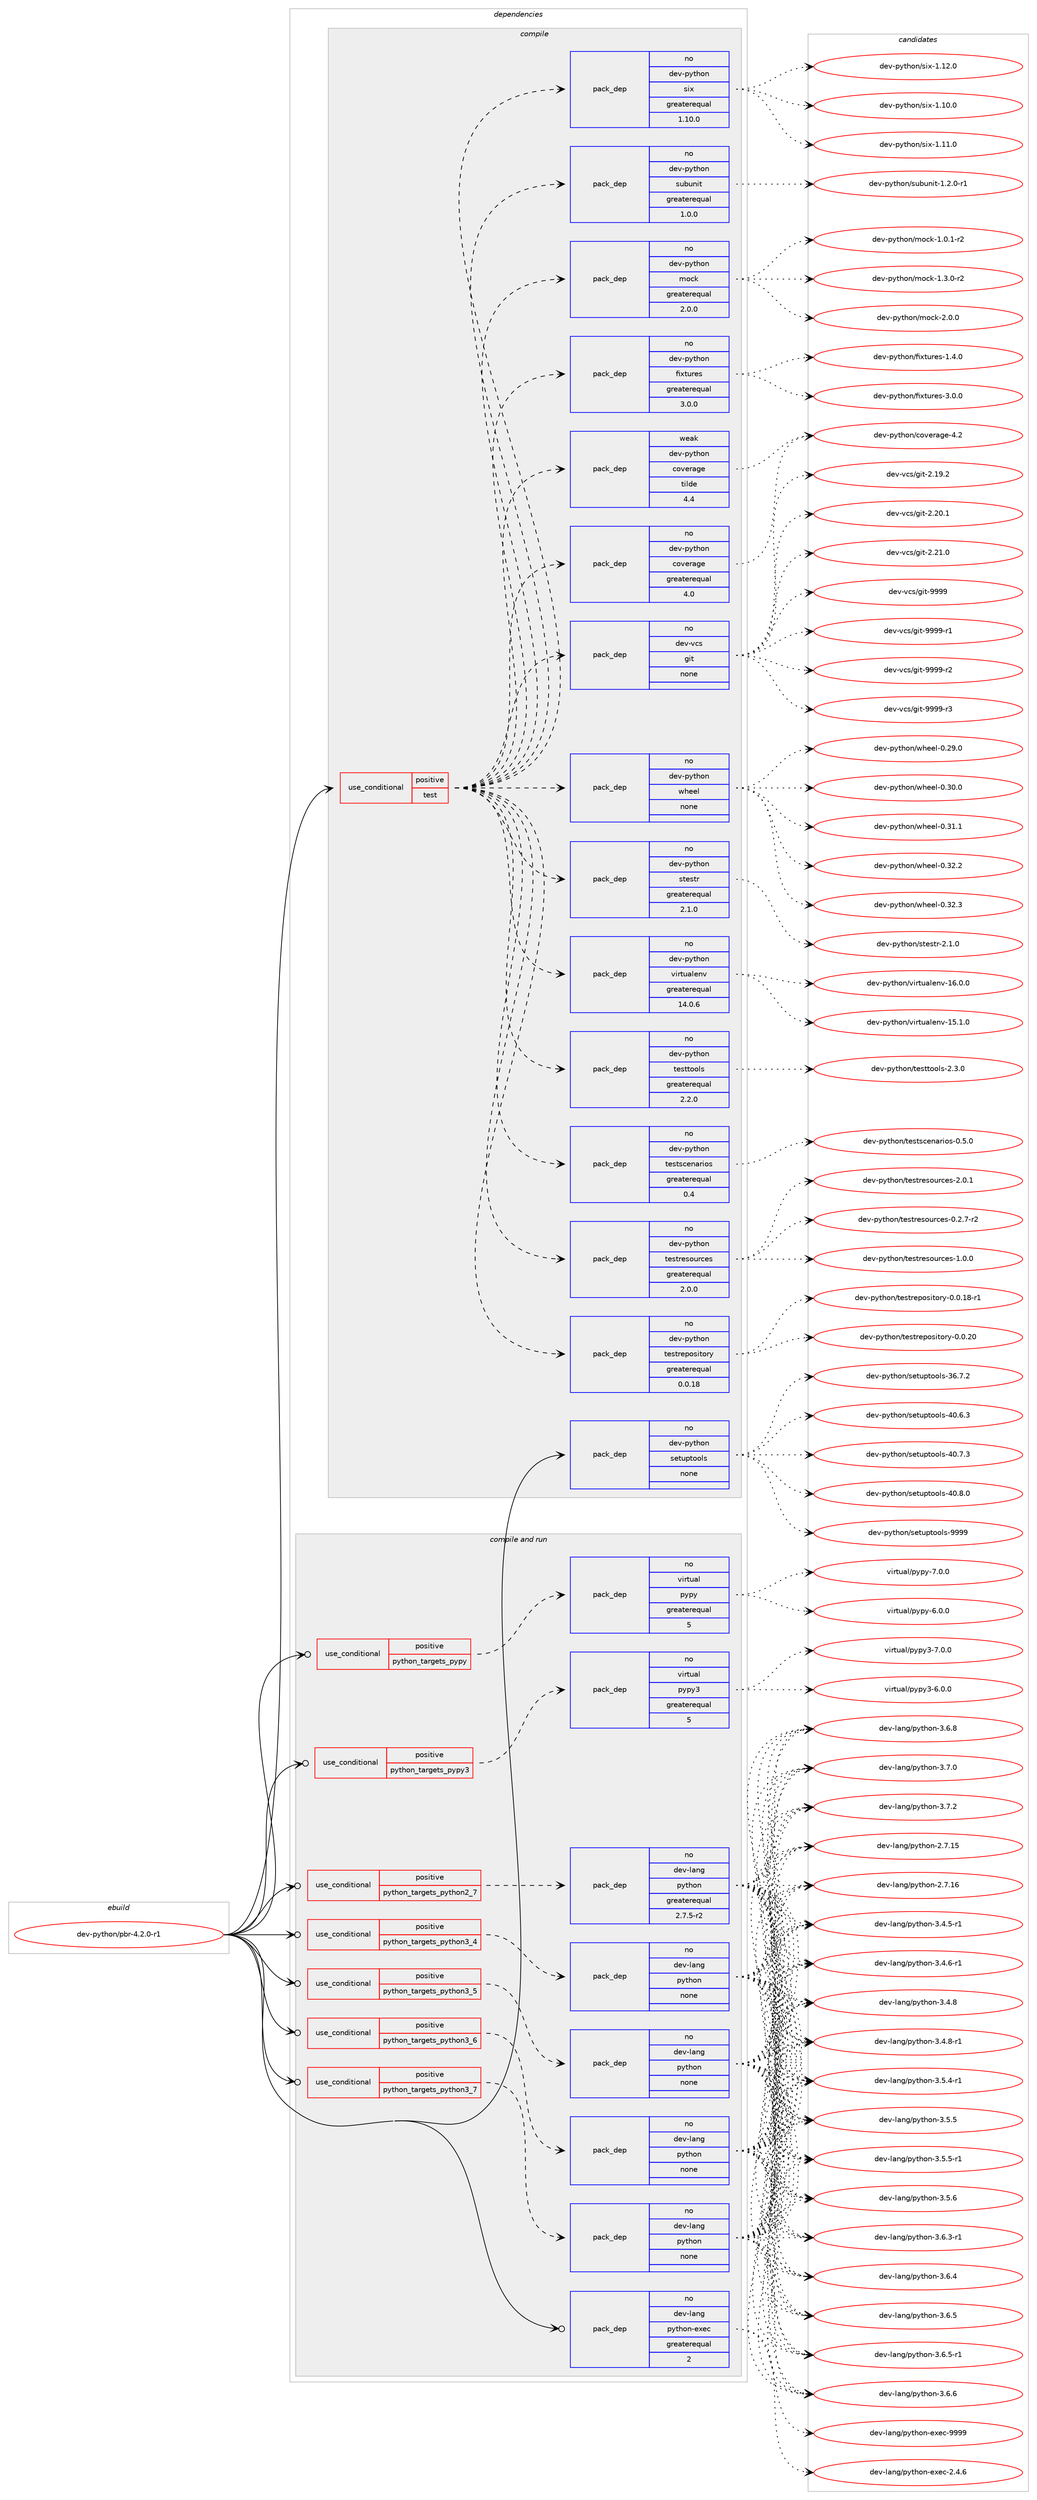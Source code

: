 digraph prolog {

# *************
# Graph options
# *************

newrank=true;
concentrate=true;
compound=true;
graph [rankdir=LR,fontname=Helvetica,fontsize=10,ranksep=1.5];#, ranksep=2.5, nodesep=0.2];
edge  [arrowhead=vee];
node  [fontname=Helvetica,fontsize=10];

# **********
# The ebuild
# **********

subgraph cluster_leftcol {
color=gray;
rank=same;
label=<<i>ebuild</i>>;
id [label="dev-python/pbr-4.2.0-r1", color=red, width=4, href="../dev-python/pbr-4.2.0-r1.svg"];
}

# ****************
# The dependencies
# ****************

subgraph cluster_midcol {
color=gray;
label=<<i>dependencies</i>>;
subgraph cluster_compile {
fillcolor="#eeeeee";
style=filled;
label=<<i>compile</i>>;
subgraph cond379191 {
dependency1424846 [label=<<TABLE BORDER="0" CELLBORDER="1" CELLSPACING="0" CELLPADDING="4"><TR><TD ROWSPAN="3" CELLPADDING="10">use_conditional</TD></TR><TR><TD>positive</TD></TR><TR><TD>test</TD></TR></TABLE>>, shape=none, color=red];
subgraph pack1022345 {
dependency1424847 [label=<<TABLE BORDER="0" CELLBORDER="1" CELLSPACING="0" CELLPADDING="4" WIDTH="220"><TR><TD ROWSPAN="6" CELLPADDING="30">pack_dep</TD></TR><TR><TD WIDTH="110">no</TD></TR><TR><TD>dev-python</TD></TR><TR><TD>coverage</TD></TR><TR><TD>greaterequal</TD></TR><TR><TD>4.0</TD></TR></TABLE>>, shape=none, color=blue];
}
dependency1424846:e -> dependency1424847:w [weight=20,style="dashed",arrowhead="vee"];
subgraph pack1022346 {
dependency1424848 [label=<<TABLE BORDER="0" CELLBORDER="1" CELLSPACING="0" CELLPADDING="4" WIDTH="220"><TR><TD ROWSPAN="6" CELLPADDING="30">pack_dep</TD></TR><TR><TD WIDTH="110">weak</TD></TR><TR><TD>dev-python</TD></TR><TR><TD>coverage</TD></TR><TR><TD>tilde</TD></TR><TR><TD>4.4</TD></TR></TABLE>>, shape=none, color=blue];
}
dependency1424846:e -> dependency1424848:w [weight=20,style="dashed",arrowhead="vee"];
subgraph pack1022347 {
dependency1424849 [label=<<TABLE BORDER="0" CELLBORDER="1" CELLSPACING="0" CELLPADDING="4" WIDTH="220"><TR><TD ROWSPAN="6" CELLPADDING="30">pack_dep</TD></TR><TR><TD WIDTH="110">no</TD></TR><TR><TD>dev-python</TD></TR><TR><TD>fixtures</TD></TR><TR><TD>greaterequal</TD></TR><TR><TD>3.0.0</TD></TR></TABLE>>, shape=none, color=blue];
}
dependency1424846:e -> dependency1424849:w [weight=20,style="dashed",arrowhead="vee"];
subgraph pack1022348 {
dependency1424850 [label=<<TABLE BORDER="0" CELLBORDER="1" CELLSPACING="0" CELLPADDING="4" WIDTH="220"><TR><TD ROWSPAN="6" CELLPADDING="30">pack_dep</TD></TR><TR><TD WIDTH="110">no</TD></TR><TR><TD>dev-python</TD></TR><TR><TD>mock</TD></TR><TR><TD>greaterequal</TD></TR><TR><TD>2.0.0</TD></TR></TABLE>>, shape=none, color=blue];
}
dependency1424846:e -> dependency1424850:w [weight=20,style="dashed",arrowhead="vee"];
subgraph pack1022349 {
dependency1424851 [label=<<TABLE BORDER="0" CELLBORDER="1" CELLSPACING="0" CELLPADDING="4" WIDTH="220"><TR><TD ROWSPAN="6" CELLPADDING="30">pack_dep</TD></TR><TR><TD WIDTH="110">no</TD></TR><TR><TD>dev-python</TD></TR><TR><TD>subunit</TD></TR><TR><TD>greaterequal</TD></TR><TR><TD>1.0.0</TD></TR></TABLE>>, shape=none, color=blue];
}
dependency1424846:e -> dependency1424851:w [weight=20,style="dashed",arrowhead="vee"];
subgraph pack1022350 {
dependency1424852 [label=<<TABLE BORDER="0" CELLBORDER="1" CELLSPACING="0" CELLPADDING="4" WIDTH="220"><TR><TD ROWSPAN="6" CELLPADDING="30">pack_dep</TD></TR><TR><TD WIDTH="110">no</TD></TR><TR><TD>dev-python</TD></TR><TR><TD>six</TD></TR><TR><TD>greaterequal</TD></TR><TR><TD>1.10.0</TD></TR></TABLE>>, shape=none, color=blue];
}
dependency1424846:e -> dependency1424852:w [weight=20,style="dashed",arrowhead="vee"];
subgraph pack1022351 {
dependency1424853 [label=<<TABLE BORDER="0" CELLBORDER="1" CELLSPACING="0" CELLPADDING="4" WIDTH="220"><TR><TD ROWSPAN="6" CELLPADDING="30">pack_dep</TD></TR><TR><TD WIDTH="110">no</TD></TR><TR><TD>dev-python</TD></TR><TR><TD>testrepository</TD></TR><TR><TD>greaterequal</TD></TR><TR><TD>0.0.18</TD></TR></TABLE>>, shape=none, color=blue];
}
dependency1424846:e -> dependency1424853:w [weight=20,style="dashed",arrowhead="vee"];
subgraph pack1022352 {
dependency1424854 [label=<<TABLE BORDER="0" CELLBORDER="1" CELLSPACING="0" CELLPADDING="4" WIDTH="220"><TR><TD ROWSPAN="6" CELLPADDING="30">pack_dep</TD></TR><TR><TD WIDTH="110">no</TD></TR><TR><TD>dev-python</TD></TR><TR><TD>testresources</TD></TR><TR><TD>greaterequal</TD></TR><TR><TD>2.0.0</TD></TR></TABLE>>, shape=none, color=blue];
}
dependency1424846:e -> dependency1424854:w [weight=20,style="dashed",arrowhead="vee"];
subgraph pack1022353 {
dependency1424855 [label=<<TABLE BORDER="0" CELLBORDER="1" CELLSPACING="0" CELLPADDING="4" WIDTH="220"><TR><TD ROWSPAN="6" CELLPADDING="30">pack_dep</TD></TR><TR><TD WIDTH="110">no</TD></TR><TR><TD>dev-python</TD></TR><TR><TD>testscenarios</TD></TR><TR><TD>greaterequal</TD></TR><TR><TD>0.4</TD></TR></TABLE>>, shape=none, color=blue];
}
dependency1424846:e -> dependency1424855:w [weight=20,style="dashed",arrowhead="vee"];
subgraph pack1022354 {
dependency1424856 [label=<<TABLE BORDER="0" CELLBORDER="1" CELLSPACING="0" CELLPADDING="4" WIDTH="220"><TR><TD ROWSPAN="6" CELLPADDING="30">pack_dep</TD></TR><TR><TD WIDTH="110">no</TD></TR><TR><TD>dev-python</TD></TR><TR><TD>testtools</TD></TR><TR><TD>greaterequal</TD></TR><TR><TD>2.2.0</TD></TR></TABLE>>, shape=none, color=blue];
}
dependency1424846:e -> dependency1424856:w [weight=20,style="dashed",arrowhead="vee"];
subgraph pack1022355 {
dependency1424857 [label=<<TABLE BORDER="0" CELLBORDER="1" CELLSPACING="0" CELLPADDING="4" WIDTH="220"><TR><TD ROWSPAN="6" CELLPADDING="30">pack_dep</TD></TR><TR><TD WIDTH="110">no</TD></TR><TR><TD>dev-python</TD></TR><TR><TD>virtualenv</TD></TR><TR><TD>greaterequal</TD></TR><TR><TD>14.0.6</TD></TR></TABLE>>, shape=none, color=blue];
}
dependency1424846:e -> dependency1424857:w [weight=20,style="dashed",arrowhead="vee"];
subgraph pack1022356 {
dependency1424858 [label=<<TABLE BORDER="0" CELLBORDER="1" CELLSPACING="0" CELLPADDING="4" WIDTH="220"><TR><TD ROWSPAN="6" CELLPADDING="30">pack_dep</TD></TR><TR><TD WIDTH="110">no</TD></TR><TR><TD>dev-python</TD></TR><TR><TD>stestr</TD></TR><TR><TD>greaterequal</TD></TR><TR><TD>2.1.0</TD></TR></TABLE>>, shape=none, color=blue];
}
dependency1424846:e -> dependency1424858:w [weight=20,style="dashed",arrowhead="vee"];
subgraph pack1022357 {
dependency1424859 [label=<<TABLE BORDER="0" CELLBORDER="1" CELLSPACING="0" CELLPADDING="4" WIDTH="220"><TR><TD ROWSPAN="6" CELLPADDING="30">pack_dep</TD></TR><TR><TD WIDTH="110">no</TD></TR><TR><TD>dev-python</TD></TR><TR><TD>wheel</TD></TR><TR><TD>none</TD></TR><TR><TD></TD></TR></TABLE>>, shape=none, color=blue];
}
dependency1424846:e -> dependency1424859:w [weight=20,style="dashed",arrowhead="vee"];
subgraph pack1022358 {
dependency1424860 [label=<<TABLE BORDER="0" CELLBORDER="1" CELLSPACING="0" CELLPADDING="4" WIDTH="220"><TR><TD ROWSPAN="6" CELLPADDING="30">pack_dep</TD></TR><TR><TD WIDTH="110">no</TD></TR><TR><TD>dev-vcs</TD></TR><TR><TD>git</TD></TR><TR><TD>none</TD></TR><TR><TD></TD></TR></TABLE>>, shape=none, color=blue];
}
dependency1424846:e -> dependency1424860:w [weight=20,style="dashed",arrowhead="vee"];
}
id:e -> dependency1424846:w [weight=20,style="solid",arrowhead="vee"];
subgraph pack1022359 {
dependency1424861 [label=<<TABLE BORDER="0" CELLBORDER="1" CELLSPACING="0" CELLPADDING="4" WIDTH="220"><TR><TD ROWSPAN="6" CELLPADDING="30">pack_dep</TD></TR><TR><TD WIDTH="110">no</TD></TR><TR><TD>dev-python</TD></TR><TR><TD>setuptools</TD></TR><TR><TD>none</TD></TR><TR><TD></TD></TR></TABLE>>, shape=none, color=blue];
}
id:e -> dependency1424861:w [weight=20,style="solid",arrowhead="vee"];
}
subgraph cluster_compileandrun {
fillcolor="#eeeeee";
style=filled;
label=<<i>compile and run</i>>;
subgraph cond379192 {
dependency1424862 [label=<<TABLE BORDER="0" CELLBORDER="1" CELLSPACING="0" CELLPADDING="4"><TR><TD ROWSPAN="3" CELLPADDING="10">use_conditional</TD></TR><TR><TD>positive</TD></TR><TR><TD>python_targets_pypy</TD></TR></TABLE>>, shape=none, color=red];
subgraph pack1022360 {
dependency1424863 [label=<<TABLE BORDER="0" CELLBORDER="1" CELLSPACING="0" CELLPADDING="4" WIDTH="220"><TR><TD ROWSPAN="6" CELLPADDING="30">pack_dep</TD></TR><TR><TD WIDTH="110">no</TD></TR><TR><TD>virtual</TD></TR><TR><TD>pypy</TD></TR><TR><TD>greaterequal</TD></TR><TR><TD>5</TD></TR></TABLE>>, shape=none, color=blue];
}
dependency1424862:e -> dependency1424863:w [weight=20,style="dashed",arrowhead="vee"];
}
id:e -> dependency1424862:w [weight=20,style="solid",arrowhead="odotvee"];
subgraph cond379193 {
dependency1424864 [label=<<TABLE BORDER="0" CELLBORDER="1" CELLSPACING="0" CELLPADDING="4"><TR><TD ROWSPAN="3" CELLPADDING="10">use_conditional</TD></TR><TR><TD>positive</TD></TR><TR><TD>python_targets_pypy3</TD></TR></TABLE>>, shape=none, color=red];
subgraph pack1022361 {
dependency1424865 [label=<<TABLE BORDER="0" CELLBORDER="1" CELLSPACING="0" CELLPADDING="4" WIDTH="220"><TR><TD ROWSPAN="6" CELLPADDING="30">pack_dep</TD></TR><TR><TD WIDTH="110">no</TD></TR><TR><TD>virtual</TD></TR><TR><TD>pypy3</TD></TR><TR><TD>greaterequal</TD></TR><TR><TD>5</TD></TR></TABLE>>, shape=none, color=blue];
}
dependency1424864:e -> dependency1424865:w [weight=20,style="dashed",arrowhead="vee"];
}
id:e -> dependency1424864:w [weight=20,style="solid",arrowhead="odotvee"];
subgraph cond379194 {
dependency1424866 [label=<<TABLE BORDER="0" CELLBORDER="1" CELLSPACING="0" CELLPADDING="4"><TR><TD ROWSPAN="3" CELLPADDING="10">use_conditional</TD></TR><TR><TD>positive</TD></TR><TR><TD>python_targets_python2_7</TD></TR></TABLE>>, shape=none, color=red];
subgraph pack1022362 {
dependency1424867 [label=<<TABLE BORDER="0" CELLBORDER="1" CELLSPACING="0" CELLPADDING="4" WIDTH="220"><TR><TD ROWSPAN="6" CELLPADDING="30">pack_dep</TD></TR><TR><TD WIDTH="110">no</TD></TR><TR><TD>dev-lang</TD></TR><TR><TD>python</TD></TR><TR><TD>greaterequal</TD></TR><TR><TD>2.7.5-r2</TD></TR></TABLE>>, shape=none, color=blue];
}
dependency1424866:e -> dependency1424867:w [weight=20,style="dashed",arrowhead="vee"];
}
id:e -> dependency1424866:w [weight=20,style="solid",arrowhead="odotvee"];
subgraph cond379195 {
dependency1424868 [label=<<TABLE BORDER="0" CELLBORDER="1" CELLSPACING="0" CELLPADDING="4"><TR><TD ROWSPAN="3" CELLPADDING="10">use_conditional</TD></TR><TR><TD>positive</TD></TR><TR><TD>python_targets_python3_4</TD></TR></TABLE>>, shape=none, color=red];
subgraph pack1022363 {
dependency1424869 [label=<<TABLE BORDER="0" CELLBORDER="1" CELLSPACING="0" CELLPADDING="4" WIDTH="220"><TR><TD ROWSPAN="6" CELLPADDING="30">pack_dep</TD></TR><TR><TD WIDTH="110">no</TD></TR><TR><TD>dev-lang</TD></TR><TR><TD>python</TD></TR><TR><TD>none</TD></TR><TR><TD></TD></TR></TABLE>>, shape=none, color=blue];
}
dependency1424868:e -> dependency1424869:w [weight=20,style="dashed",arrowhead="vee"];
}
id:e -> dependency1424868:w [weight=20,style="solid",arrowhead="odotvee"];
subgraph cond379196 {
dependency1424870 [label=<<TABLE BORDER="0" CELLBORDER="1" CELLSPACING="0" CELLPADDING="4"><TR><TD ROWSPAN="3" CELLPADDING="10">use_conditional</TD></TR><TR><TD>positive</TD></TR><TR><TD>python_targets_python3_5</TD></TR></TABLE>>, shape=none, color=red];
subgraph pack1022364 {
dependency1424871 [label=<<TABLE BORDER="0" CELLBORDER="1" CELLSPACING="0" CELLPADDING="4" WIDTH="220"><TR><TD ROWSPAN="6" CELLPADDING="30">pack_dep</TD></TR><TR><TD WIDTH="110">no</TD></TR><TR><TD>dev-lang</TD></TR><TR><TD>python</TD></TR><TR><TD>none</TD></TR><TR><TD></TD></TR></TABLE>>, shape=none, color=blue];
}
dependency1424870:e -> dependency1424871:w [weight=20,style="dashed",arrowhead="vee"];
}
id:e -> dependency1424870:w [weight=20,style="solid",arrowhead="odotvee"];
subgraph cond379197 {
dependency1424872 [label=<<TABLE BORDER="0" CELLBORDER="1" CELLSPACING="0" CELLPADDING="4"><TR><TD ROWSPAN="3" CELLPADDING="10">use_conditional</TD></TR><TR><TD>positive</TD></TR><TR><TD>python_targets_python3_6</TD></TR></TABLE>>, shape=none, color=red];
subgraph pack1022365 {
dependency1424873 [label=<<TABLE BORDER="0" CELLBORDER="1" CELLSPACING="0" CELLPADDING="4" WIDTH="220"><TR><TD ROWSPAN="6" CELLPADDING="30">pack_dep</TD></TR><TR><TD WIDTH="110">no</TD></TR><TR><TD>dev-lang</TD></TR><TR><TD>python</TD></TR><TR><TD>none</TD></TR><TR><TD></TD></TR></TABLE>>, shape=none, color=blue];
}
dependency1424872:e -> dependency1424873:w [weight=20,style="dashed",arrowhead="vee"];
}
id:e -> dependency1424872:w [weight=20,style="solid",arrowhead="odotvee"];
subgraph cond379198 {
dependency1424874 [label=<<TABLE BORDER="0" CELLBORDER="1" CELLSPACING="0" CELLPADDING="4"><TR><TD ROWSPAN="3" CELLPADDING="10">use_conditional</TD></TR><TR><TD>positive</TD></TR><TR><TD>python_targets_python3_7</TD></TR></TABLE>>, shape=none, color=red];
subgraph pack1022366 {
dependency1424875 [label=<<TABLE BORDER="0" CELLBORDER="1" CELLSPACING="0" CELLPADDING="4" WIDTH="220"><TR><TD ROWSPAN="6" CELLPADDING="30">pack_dep</TD></TR><TR><TD WIDTH="110">no</TD></TR><TR><TD>dev-lang</TD></TR><TR><TD>python</TD></TR><TR><TD>none</TD></TR><TR><TD></TD></TR></TABLE>>, shape=none, color=blue];
}
dependency1424874:e -> dependency1424875:w [weight=20,style="dashed",arrowhead="vee"];
}
id:e -> dependency1424874:w [weight=20,style="solid",arrowhead="odotvee"];
subgraph pack1022367 {
dependency1424876 [label=<<TABLE BORDER="0" CELLBORDER="1" CELLSPACING="0" CELLPADDING="4" WIDTH="220"><TR><TD ROWSPAN="6" CELLPADDING="30">pack_dep</TD></TR><TR><TD WIDTH="110">no</TD></TR><TR><TD>dev-lang</TD></TR><TR><TD>python-exec</TD></TR><TR><TD>greaterequal</TD></TR><TR><TD>2</TD></TR></TABLE>>, shape=none, color=blue];
}
id:e -> dependency1424876:w [weight=20,style="solid",arrowhead="odotvee"];
}
subgraph cluster_run {
fillcolor="#eeeeee";
style=filled;
label=<<i>run</i>>;
}
}

# **************
# The candidates
# **************

subgraph cluster_choices {
rank=same;
color=gray;
label=<<i>candidates</i>>;

subgraph choice1022345 {
color=black;
nodesep=1;
choice1001011184511212111610411111047991111181011149710310145524650 [label="dev-python/coverage-4.2", color=red, width=4,href="../dev-python/coverage-4.2.svg"];
dependency1424847:e -> choice1001011184511212111610411111047991111181011149710310145524650:w [style=dotted,weight="100"];
}
subgraph choice1022346 {
color=black;
nodesep=1;
choice1001011184511212111610411111047991111181011149710310145524650 [label="dev-python/coverage-4.2", color=red, width=4,href="../dev-python/coverage-4.2.svg"];
dependency1424848:e -> choice1001011184511212111610411111047991111181011149710310145524650:w [style=dotted,weight="100"];
}
subgraph choice1022347 {
color=black;
nodesep=1;
choice1001011184511212111610411111047102105120116117114101115454946524648 [label="dev-python/fixtures-1.4.0", color=red, width=4,href="../dev-python/fixtures-1.4.0.svg"];
choice1001011184511212111610411111047102105120116117114101115455146484648 [label="dev-python/fixtures-3.0.0", color=red, width=4,href="../dev-python/fixtures-3.0.0.svg"];
dependency1424849:e -> choice1001011184511212111610411111047102105120116117114101115454946524648:w [style=dotted,weight="100"];
dependency1424849:e -> choice1001011184511212111610411111047102105120116117114101115455146484648:w [style=dotted,weight="100"];
}
subgraph choice1022348 {
color=black;
nodesep=1;
choice1001011184511212111610411111047109111991074549464846494511450 [label="dev-python/mock-1.0.1-r2", color=red, width=4,href="../dev-python/mock-1.0.1-r2.svg"];
choice1001011184511212111610411111047109111991074549465146484511450 [label="dev-python/mock-1.3.0-r2", color=red, width=4,href="../dev-python/mock-1.3.0-r2.svg"];
choice100101118451121211161041111104710911199107455046484648 [label="dev-python/mock-2.0.0", color=red, width=4,href="../dev-python/mock-2.0.0.svg"];
dependency1424850:e -> choice1001011184511212111610411111047109111991074549464846494511450:w [style=dotted,weight="100"];
dependency1424850:e -> choice1001011184511212111610411111047109111991074549465146484511450:w [style=dotted,weight="100"];
dependency1424850:e -> choice100101118451121211161041111104710911199107455046484648:w [style=dotted,weight="100"];
}
subgraph choice1022349 {
color=black;
nodesep=1;
choice1001011184511212111610411111047115117981171101051164549465046484511449 [label="dev-python/subunit-1.2.0-r1", color=red, width=4,href="../dev-python/subunit-1.2.0-r1.svg"];
dependency1424851:e -> choice1001011184511212111610411111047115117981171101051164549465046484511449:w [style=dotted,weight="100"];
}
subgraph choice1022350 {
color=black;
nodesep=1;
choice100101118451121211161041111104711510512045494649484648 [label="dev-python/six-1.10.0", color=red, width=4,href="../dev-python/six-1.10.0.svg"];
choice100101118451121211161041111104711510512045494649494648 [label="dev-python/six-1.11.0", color=red, width=4,href="../dev-python/six-1.11.0.svg"];
choice100101118451121211161041111104711510512045494649504648 [label="dev-python/six-1.12.0", color=red, width=4,href="../dev-python/six-1.12.0.svg"];
dependency1424852:e -> choice100101118451121211161041111104711510512045494649484648:w [style=dotted,weight="100"];
dependency1424852:e -> choice100101118451121211161041111104711510512045494649494648:w [style=dotted,weight="100"];
dependency1424852:e -> choice100101118451121211161041111104711510512045494649504648:w [style=dotted,weight="100"];
}
subgraph choice1022351 {
color=black;
nodesep=1;
choice1001011184511212111610411111047116101115116114101112111115105116111114121454846484649564511449 [label="dev-python/testrepository-0.0.18-r1", color=red, width=4,href="../dev-python/testrepository-0.0.18-r1.svg"];
choice100101118451121211161041111104711610111511611410111211111510511611111412145484648465048 [label="dev-python/testrepository-0.0.20", color=red, width=4,href="../dev-python/testrepository-0.0.20.svg"];
dependency1424853:e -> choice1001011184511212111610411111047116101115116114101112111115105116111114121454846484649564511449:w [style=dotted,weight="100"];
dependency1424853:e -> choice100101118451121211161041111104711610111511611410111211111510511611111412145484648465048:w [style=dotted,weight="100"];
}
subgraph choice1022352 {
color=black;
nodesep=1;
choice1001011184511212111610411111047116101115116114101115111117114991011154548465046554511450 [label="dev-python/testresources-0.2.7-r2", color=red, width=4,href="../dev-python/testresources-0.2.7-r2.svg"];
choice100101118451121211161041111104711610111511611410111511111711499101115454946484648 [label="dev-python/testresources-1.0.0", color=red, width=4,href="../dev-python/testresources-1.0.0.svg"];
choice100101118451121211161041111104711610111511611410111511111711499101115455046484649 [label="dev-python/testresources-2.0.1", color=red, width=4,href="../dev-python/testresources-2.0.1.svg"];
dependency1424854:e -> choice1001011184511212111610411111047116101115116114101115111117114991011154548465046554511450:w [style=dotted,weight="100"];
dependency1424854:e -> choice100101118451121211161041111104711610111511611410111511111711499101115454946484648:w [style=dotted,weight="100"];
dependency1424854:e -> choice100101118451121211161041111104711610111511611410111511111711499101115455046484649:w [style=dotted,weight="100"];
}
subgraph choice1022353 {
color=black;
nodesep=1;
choice10010111845112121116104111110471161011151161159910111097114105111115454846534648 [label="dev-python/testscenarios-0.5.0", color=red, width=4,href="../dev-python/testscenarios-0.5.0.svg"];
dependency1424855:e -> choice10010111845112121116104111110471161011151161159910111097114105111115454846534648:w [style=dotted,weight="100"];
}
subgraph choice1022354 {
color=black;
nodesep=1;
choice1001011184511212111610411111047116101115116116111111108115455046514648 [label="dev-python/testtools-2.3.0", color=red, width=4,href="../dev-python/testtools-2.3.0.svg"];
dependency1424856:e -> choice1001011184511212111610411111047116101115116116111111108115455046514648:w [style=dotted,weight="100"];
}
subgraph choice1022355 {
color=black;
nodesep=1;
choice10010111845112121116104111110471181051141161179710810111011845495346494648 [label="dev-python/virtualenv-15.1.0", color=red, width=4,href="../dev-python/virtualenv-15.1.0.svg"];
choice10010111845112121116104111110471181051141161179710810111011845495446484648 [label="dev-python/virtualenv-16.0.0", color=red, width=4,href="../dev-python/virtualenv-16.0.0.svg"];
dependency1424857:e -> choice10010111845112121116104111110471181051141161179710810111011845495346494648:w [style=dotted,weight="100"];
dependency1424857:e -> choice10010111845112121116104111110471181051141161179710810111011845495446484648:w [style=dotted,weight="100"];
}
subgraph choice1022356 {
color=black;
nodesep=1;
choice1001011184511212111610411111047115116101115116114455046494648 [label="dev-python/stestr-2.1.0", color=red, width=4,href="../dev-python/stestr-2.1.0.svg"];
dependency1424858:e -> choice1001011184511212111610411111047115116101115116114455046494648:w [style=dotted,weight="100"];
}
subgraph choice1022357 {
color=black;
nodesep=1;
choice100101118451121211161041111104711910410110110845484650574648 [label="dev-python/wheel-0.29.0", color=red, width=4,href="../dev-python/wheel-0.29.0.svg"];
choice100101118451121211161041111104711910410110110845484651484648 [label="dev-python/wheel-0.30.0", color=red, width=4,href="../dev-python/wheel-0.30.0.svg"];
choice100101118451121211161041111104711910410110110845484651494649 [label="dev-python/wheel-0.31.1", color=red, width=4,href="../dev-python/wheel-0.31.1.svg"];
choice100101118451121211161041111104711910410110110845484651504650 [label="dev-python/wheel-0.32.2", color=red, width=4,href="../dev-python/wheel-0.32.2.svg"];
choice100101118451121211161041111104711910410110110845484651504651 [label="dev-python/wheel-0.32.3", color=red, width=4,href="../dev-python/wheel-0.32.3.svg"];
dependency1424859:e -> choice100101118451121211161041111104711910410110110845484650574648:w [style=dotted,weight="100"];
dependency1424859:e -> choice100101118451121211161041111104711910410110110845484651484648:w [style=dotted,weight="100"];
dependency1424859:e -> choice100101118451121211161041111104711910410110110845484651494649:w [style=dotted,weight="100"];
dependency1424859:e -> choice100101118451121211161041111104711910410110110845484651504650:w [style=dotted,weight="100"];
dependency1424859:e -> choice100101118451121211161041111104711910410110110845484651504651:w [style=dotted,weight="100"];
}
subgraph choice1022358 {
color=black;
nodesep=1;
choice10010111845118991154710310511645504649574650 [label="dev-vcs/git-2.19.2", color=red, width=4,href="../dev-vcs/git-2.19.2.svg"];
choice10010111845118991154710310511645504650484649 [label="dev-vcs/git-2.20.1", color=red, width=4,href="../dev-vcs/git-2.20.1.svg"];
choice10010111845118991154710310511645504650494648 [label="dev-vcs/git-2.21.0", color=red, width=4,href="../dev-vcs/git-2.21.0.svg"];
choice1001011184511899115471031051164557575757 [label="dev-vcs/git-9999", color=red, width=4,href="../dev-vcs/git-9999.svg"];
choice10010111845118991154710310511645575757574511449 [label="dev-vcs/git-9999-r1", color=red, width=4,href="../dev-vcs/git-9999-r1.svg"];
choice10010111845118991154710310511645575757574511450 [label="dev-vcs/git-9999-r2", color=red, width=4,href="../dev-vcs/git-9999-r2.svg"];
choice10010111845118991154710310511645575757574511451 [label="dev-vcs/git-9999-r3", color=red, width=4,href="../dev-vcs/git-9999-r3.svg"];
dependency1424860:e -> choice10010111845118991154710310511645504649574650:w [style=dotted,weight="100"];
dependency1424860:e -> choice10010111845118991154710310511645504650484649:w [style=dotted,weight="100"];
dependency1424860:e -> choice10010111845118991154710310511645504650494648:w [style=dotted,weight="100"];
dependency1424860:e -> choice1001011184511899115471031051164557575757:w [style=dotted,weight="100"];
dependency1424860:e -> choice10010111845118991154710310511645575757574511449:w [style=dotted,weight="100"];
dependency1424860:e -> choice10010111845118991154710310511645575757574511450:w [style=dotted,weight="100"];
dependency1424860:e -> choice10010111845118991154710310511645575757574511451:w [style=dotted,weight="100"];
}
subgraph choice1022359 {
color=black;
nodesep=1;
choice100101118451121211161041111104711510111611711211611111110811545515446554650 [label="dev-python/setuptools-36.7.2", color=red, width=4,href="../dev-python/setuptools-36.7.2.svg"];
choice100101118451121211161041111104711510111611711211611111110811545524846544651 [label="dev-python/setuptools-40.6.3", color=red, width=4,href="../dev-python/setuptools-40.6.3.svg"];
choice100101118451121211161041111104711510111611711211611111110811545524846554651 [label="dev-python/setuptools-40.7.3", color=red, width=4,href="../dev-python/setuptools-40.7.3.svg"];
choice100101118451121211161041111104711510111611711211611111110811545524846564648 [label="dev-python/setuptools-40.8.0", color=red, width=4,href="../dev-python/setuptools-40.8.0.svg"];
choice10010111845112121116104111110471151011161171121161111111081154557575757 [label="dev-python/setuptools-9999", color=red, width=4,href="../dev-python/setuptools-9999.svg"];
dependency1424861:e -> choice100101118451121211161041111104711510111611711211611111110811545515446554650:w [style=dotted,weight="100"];
dependency1424861:e -> choice100101118451121211161041111104711510111611711211611111110811545524846544651:w [style=dotted,weight="100"];
dependency1424861:e -> choice100101118451121211161041111104711510111611711211611111110811545524846554651:w [style=dotted,weight="100"];
dependency1424861:e -> choice100101118451121211161041111104711510111611711211611111110811545524846564648:w [style=dotted,weight="100"];
dependency1424861:e -> choice10010111845112121116104111110471151011161171121161111111081154557575757:w [style=dotted,weight="100"];
}
subgraph choice1022360 {
color=black;
nodesep=1;
choice1181051141161179710847112121112121455446484648 [label="virtual/pypy-6.0.0", color=red, width=4,href="../virtual/pypy-6.0.0.svg"];
choice1181051141161179710847112121112121455546484648 [label="virtual/pypy-7.0.0", color=red, width=4,href="../virtual/pypy-7.0.0.svg"];
dependency1424863:e -> choice1181051141161179710847112121112121455446484648:w [style=dotted,weight="100"];
dependency1424863:e -> choice1181051141161179710847112121112121455546484648:w [style=dotted,weight="100"];
}
subgraph choice1022361 {
color=black;
nodesep=1;
choice118105114116117971084711212111212151455446484648 [label="virtual/pypy3-6.0.0", color=red, width=4,href="../virtual/pypy3-6.0.0.svg"];
choice118105114116117971084711212111212151455546484648 [label="virtual/pypy3-7.0.0", color=red, width=4,href="../virtual/pypy3-7.0.0.svg"];
dependency1424865:e -> choice118105114116117971084711212111212151455446484648:w [style=dotted,weight="100"];
dependency1424865:e -> choice118105114116117971084711212111212151455546484648:w [style=dotted,weight="100"];
}
subgraph choice1022362 {
color=black;
nodesep=1;
choice10010111845108971101034711212111610411111045504655464953 [label="dev-lang/python-2.7.15", color=red, width=4,href="../dev-lang/python-2.7.15.svg"];
choice10010111845108971101034711212111610411111045504655464954 [label="dev-lang/python-2.7.16", color=red, width=4,href="../dev-lang/python-2.7.16.svg"];
choice1001011184510897110103471121211161041111104551465246534511449 [label="dev-lang/python-3.4.5-r1", color=red, width=4,href="../dev-lang/python-3.4.5-r1.svg"];
choice1001011184510897110103471121211161041111104551465246544511449 [label="dev-lang/python-3.4.6-r1", color=red, width=4,href="../dev-lang/python-3.4.6-r1.svg"];
choice100101118451089711010347112121116104111110455146524656 [label="dev-lang/python-3.4.8", color=red, width=4,href="../dev-lang/python-3.4.8.svg"];
choice1001011184510897110103471121211161041111104551465246564511449 [label="dev-lang/python-3.4.8-r1", color=red, width=4,href="../dev-lang/python-3.4.8-r1.svg"];
choice1001011184510897110103471121211161041111104551465346524511449 [label="dev-lang/python-3.5.4-r1", color=red, width=4,href="../dev-lang/python-3.5.4-r1.svg"];
choice100101118451089711010347112121116104111110455146534653 [label="dev-lang/python-3.5.5", color=red, width=4,href="../dev-lang/python-3.5.5.svg"];
choice1001011184510897110103471121211161041111104551465346534511449 [label="dev-lang/python-3.5.5-r1", color=red, width=4,href="../dev-lang/python-3.5.5-r1.svg"];
choice100101118451089711010347112121116104111110455146534654 [label="dev-lang/python-3.5.6", color=red, width=4,href="../dev-lang/python-3.5.6.svg"];
choice1001011184510897110103471121211161041111104551465446514511449 [label="dev-lang/python-3.6.3-r1", color=red, width=4,href="../dev-lang/python-3.6.3-r1.svg"];
choice100101118451089711010347112121116104111110455146544652 [label="dev-lang/python-3.6.4", color=red, width=4,href="../dev-lang/python-3.6.4.svg"];
choice100101118451089711010347112121116104111110455146544653 [label="dev-lang/python-3.6.5", color=red, width=4,href="../dev-lang/python-3.6.5.svg"];
choice1001011184510897110103471121211161041111104551465446534511449 [label="dev-lang/python-3.6.5-r1", color=red, width=4,href="../dev-lang/python-3.6.5-r1.svg"];
choice100101118451089711010347112121116104111110455146544654 [label="dev-lang/python-3.6.6", color=red, width=4,href="../dev-lang/python-3.6.6.svg"];
choice100101118451089711010347112121116104111110455146544656 [label="dev-lang/python-3.6.8", color=red, width=4,href="../dev-lang/python-3.6.8.svg"];
choice100101118451089711010347112121116104111110455146554648 [label="dev-lang/python-3.7.0", color=red, width=4,href="../dev-lang/python-3.7.0.svg"];
choice100101118451089711010347112121116104111110455146554650 [label="dev-lang/python-3.7.2", color=red, width=4,href="../dev-lang/python-3.7.2.svg"];
dependency1424867:e -> choice10010111845108971101034711212111610411111045504655464953:w [style=dotted,weight="100"];
dependency1424867:e -> choice10010111845108971101034711212111610411111045504655464954:w [style=dotted,weight="100"];
dependency1424867:e -> choice1001011184510897110103471121211161041111104551465246534511449:w [style=dotted,weight="100"];
dependency1424867:e -> choice1001011184510897110103471121211161041111104551465246544511449:w [style=dotted,weight="100"];
dependency1424867:e -> choice100101118451089711010347112121116104111110455146524656:w [style=dotted,weight="100"];
dependency1424867:e -> choice1001011184510897110103471121211161041111104551465246564511449:w [style=dotted,weight="100"];
dependency1424867:e -> choice1001011184510897110103471121211161041111104551465346524511449:w [style=dotted,weight="100"];
dependency1424867:e -> choice100101118451089711010347112121116104111110455146534653:w [style=dotted,weight="100"];
dependency1424867:e -> choice1001011184510897110103471121211161041111104551465346534511449:w [style=dotted,weight="100"];
dependency1424867:e -> choice100101118451089711010347112121116104111110455146534654:w [style=dotted,weight="100"];
dependency1424867:e -> choice1001011184510897110103471121211161041111104551465446514511449:w [style=dotted,weight="100"];
dependency1424867:e -> choice100101118451089711010347112121116104111110455146544652:w [style=dotted,weight="100"];
dependency1424867:e -> choice100101118451089711010347112121116104111110455146544653:w [style=dotted,weight="100"];
dependency1424867:e -> choice1001011184510897110103471121211161041111104551465446534511449:w [style=dotted,weight="100"];
dependency1424867:e -> choice100101118451089711010347112121116104111110455146544654:w [style=dotted,weight="100"];
dependency1424867:e -> choice100101118451089711010347112121116104111110455146544656:w [style=dotted,weight="100"];
dependency1424867:e -> choice100101118451089711010347112121116104111110455146554648:w [style=dotted,weight="100"];
dependency1424867:e -> choice100101118451089711010347112121116104111110455146554650:w [style=dotted,weight="100"];
}
subgraph choice1022363 {
color=black;
nodesep=1;
choice10010111845108971101034711212111610411111045504655464953 [label="dev-lang/python-2.7.15", color=red, width=4,href="../dev-lang/python-2.7.15.svg"];
choice10010111845108971101034711212111610411111045504655464954 [label="dev-lang/python-2.7.16", color=red, width=4,href="../dev-lang/python-2.7.16.svg"];
choice1001011184510897110103471121211161041111104551465246534511449 [label="dev-lang/python-3.4.5-r1", color=red, width=4,href="../dev-lang/python-3.4.5-r1.svg"];
choice1001011184510897110103471121211161041111104551465246544511449 [label="dev-lang/python-3.4.6-r1", color=red, width=4,href="../dev-lang/python-3.4.6-r1.svg"];
choice100101118451089711010347112121116104111110455146524656 [label="dev-lang/python-3.4.8", color=red, width=4,href="../dev-lang/python-3.4.8.svg"];
choice1001011184510897110103471121211161041111104551465246564511449 [label="dev-lang/python-3.4.8-r1", color=red, width=4,href="../dev-lang/python-3.4.8-r1.svg"];
choice1001011184510897110103471121211161041111104551465346524511449 [label="dev-lang/python-3.5.4-r1", color=red, width=4,href="../dev-lang/python-3.5.4-r1.svg"];
choice100101118451089711010347112121116104111110455146534653 [label="dev-lang/python-3.5.5", color=red, width=4,href="../dev-lang/python-3.5.5.svg"];
choice1001011184510897110103471121211161041111104551465346534511449 [label="dev-lang/python-3.5.5-r1", color=red, width=4,href="../dev-lang/python-3.5.5-r1.svg"];
choice100101118451089711010347112121116104111110455146534654 [label="dev-lang/python-3.5.6", color=red, width=4,href="../dev-lang/python-3.5.6.svg"];
choice1001011184510897110103471121211161041111104551465446514511449 [label="dev-lang/python-3.6.3-r1", color=red, width=4,href="../dev-lang/python-3.6.3-r1.svg"];
choice100101118451089711010347112121116104111110455146544652 [label="dev-lang/python-3.6.4", color=red, width=4,href="../dev-lang/python-3.6.4.svg"];
choice100101118451089711010347112121116104111110455146544653 [label="dev-lang/python-3.6.5", color=red, width=4,href="../dev-lang/python-3.6.5.svg"];
choice1001011184510897110103471121211161041111104551465446534511449 [label="dev-lang/python-3.6.5-r1", color=red, width=4,href="../dev-lang/python-3.6.5-r1.svg"];
choice100101118451089711010347112121116104111110455146544654 [label="dev-lang/python-3.6.6", color=red, width=4,href="../dev-lang/python-3.6.6.svg"];
choice100101118451089711010347112121116104111110455146544656 [label="dev-lang/python-3.6.8", color=red, width=4,href="../dev-lang/python-3.6.8.svg"];
choice100101118451089711010347112121116104111110455146554648 [label="dev-lang/python-3.7.0", color=red, width=4,href="../dev-lang/python-3.7.0.svg"];
choice100101118451089711010347112121116104111110455146554650 [label="dev-lang/python-3.7.2", color=red, width=4,href="../dev-lang/python-3.7.2.svg"];
dependency1424869:e -> choice10010111845108971101034711212111610411111045504655464953:w [style=dotted,weight="100"];
dependency1424869:e -> choice10010111845108971101034711212111610411111045504655464954:w [style=dotted,weight="100"];
dependency1424869:e -> choice1001011184510897110103471121211161041111104551465246534511449:w [style=dotted,weight="100"];
dependency1424869:e -> choice1001011184510897110103471121211161041111104551465246544511449:w [style=dotted,weight="100"];
dependency1424869:e -> choice100101118451089711010347112121116104111110455146524656:w [style=dotted,weight="100"];
dependency1424869:e -> choice1001011184510897110103471121211161041111104551465246564511449:w [style=dotted,weight="100"];
dependency1424869:e -> choice1001011184510897110103471121211161041111104551465346524511449:w [style=dotted,weight="100"];
dependency1424869:e -> choice100101118451089711010347112121116104111110455146534653:w [style=dotted,weight="100"];
dependency1424869:e -> choice1001011184510897110103471121211161041111104551465346534511449:w [style=dotted,weight="100"];
dependency1424869:e -> choice100101118451089711010347112121116104111110455146534654:w [style=dotted,weight="100"];
dependency1424869:e -> choice1001011184510897110103471121211161041111104551465446514511449:w [style=dotted,weight="100"];
dependency1424869:e -> choice100101118451089711010347112121116104111110455146544652:w [style=dotted,weight="100"];
dependency1424869:e -> choice100101118451089711010347112121116104111110455146544653:w [style=dotted,weight="100"];
dependency1424869:e -> choice1001011184510897110103471121211161041111104551465446534511449:w [style=dotted,weight="100"];
dependency1424869:e -> choice100101118451089711010347112121116104111110455146544654:w [style=dotted,weight="100"];
dependency1424869:e -> choice100101118451089711010347112121116104111110455146544656:w [style=dotted,weight="100"];
dependency1424869:e -> choice100101118451089711010347112121116104111110455146554648:w [style=dotted,weight="100"];
dependency1424869:e -> choice100101118451089711010347112121116104111110455146554650:w [style=dotted,weight="100"];
}
subgraph choice1022364 {
color=black;
nodesep=1;
choice10010111845108971101034711212111610411111045504655464953 [label="dev-lang/python-2.7.15", color=red, width=4,href="../dev-lang/python-2.7.15.svg"];
choice10010111845108971101034711212111610411111045504655464954 [label="dev-lang/python-2.7.16", color=red, width=4,href="../dev-lang/python-2.7.16.svg"];
choice1001011184510897110103471121211161041111104551465246534511449 [label="dev-lang/python-3.4.5-r1", color=red, width=4,href="../dev-lang/python-3.4.5-r1.svg"];
choice1001011184510897110103471121211161041111104551465246544511449 [label="dev-lang/python-3.4.6-r1", color=red, width=4,href="../dev-lang/python-3.4.6-r1.svg"];
choice100101118451089711010347112121116104111110455146524656 [label="dev-lang/python-3.4.8", color=red, width=4,href="../dev-lang/python-3.4.8.svg"];
choice1001011184510897110103471121211161041111104551465246564511449 [label="dev-lang/python-3.4.8-r1", color=red, width=4,href="../dev-lang/python-3.4.8-r1.svg"];
choice1001011184510897110103471121211161041111104551465346524511449 [label="dev-lang/python-3.5.4-r1", color=red, width=4,href="../dev-lang/python-3.5.4-r1.svg"];
choice100101118451089711010347112121116104111110455146534653 [label="dev-lang/python-3.5.5", color=red, width=4,href="../dev-lang/python-3.5.5.svg"];
choice1001011184510897110103471121211161041111104551465346534511449 [label="dev-lang/python-3.5.5-r1", color=red, width=4,href="../dev-lang/python-3.5.5-r1.svg"];
choice100101118451089711010347112121116104111110455146534654 [label="dev-lang/python-3.5.6", color=red, width=4,href="../dev-lang/python-3.5.6.svg"];
choice1001011184510897110103471121211161041111104551465446514511449 [label="dev-lang/python-3.6.3-r1", color=red, width=4,href="../dev-lang/python-3.6.3-r1.svg"];
choice100101118451089711010347112121116104111110455146544652 [label="dev-lang/python-3.6.4", color=red, width=4,href="../dev-lang/python-3.6.4.svg"];
choice100101118451089711010347112121116104111110455146544653 [label="dev-lang/python-3.6.5", color=red, width=4,href="../dev-lang/python-3.6.5.svg"];
choice1001011184510897110103471121211161041111104551465446534511449 [label="dev-lang/python-3.6.5-r1", color=red, width=4,href="../dev-lang/python-3.6.5-r1.svg"];
choice100101118451089711010347112121116104111110455146544654 [label="dev-lang/python-3.6.6", color=red, width=4,href="../dev-lang/python-3.6.6.svg"];
choice100101118451089711010347112121116104111110455146544656 [label="dev-lang/python-3.6.8", color=red, width=4,href="../dev-lang/python-3.6.8.svg"];
choice100101118451089711010347112121116104111110455146554648 [label="dev-lang/python-3.7.0", color=red, width=4,href="../dev-lang/python-3.7.0.svg"];
choice100101118451089711010347112121116104111110455146554650 [label="dev-lang/python-3.7.2", color=red, width=4,href="../dev-lang/python-3.7.2.svg"];
dependency1424871:e -> choice10010111845108971101034711212111610411111045504655464953:w [style=dotted,weight="100"];
dependency1424871:e -> choice10010111845108971101034711212111610411111045504655464954:w [style=dotted,weight="100"];
dependency1424871:e -> choice1001011184510897110103471121211161041111104551465246534511449:w [style=dotted,weight="100"];
dependency1424871:e -> choice1001011184510897110103471121211161041111104551465246544511449:w [style=dotted,weight="100"];
dependency1424871:e -> choice100101118451089711010347112121116104111110455146524656:w [style=dotted,weight="100"];
dependency1424871:e -> choice1001011184510897110103471121211161041111104551465246564511449:w [style=dotted,weight="100"];
dependency1424871:e -> choice1001011184510897110103471121211161041111104551465346524511449:w [style=dotted,weight="100"];
dependency1424871:e -> choice100101118451089711010347112121116104111110455146534653:w [style=dotted,weight="100"];
dependency1424871:e -> choice1001011184510897110103471121211161041111104551465346534511449:w [style=dotted,weight="100"];
dependency1424871:e -> choice100101118451089711010347112121116104111110455146534654:w [style=dotted,weight="100"];
dependency1424871:e -> choice1001011184510897110103471121211161041111104551465446514511449:w [style=dotted,weight="100"];
dependency1424871:e -> choice100101118451089711010347112121116104111110455146544652:w [style=dotted,weight="100"];
dependency1424871:e -> choice100101118451089711010347112121116104111110455146544653:w [style=dotted,weight="100"];
dependency1424871:e -> choice1001011184510897110103471121211161041111104551465446534511449:w [style=dotted,weight="100"];
dependency1424871:e -> choice100101118451089711010347112121116104111110455146544654:w [style=dotted,weight="100"];
dependency1424871:e -> choice100101118451089711010347112121116104111110455146544656:w [style=dotted,weight="100"];
dependency1424871:e -> choice100101118451089711010347112121116104111110455146554648:w [style=dotted,weight="100"];
dependency1424871:e -> choice100101118451089711010347112121116104111110455146554650:w [style=dotted,weight="100"];
}
subgraph choice1022365 {
color=black;
nodesep=1;
choice10010111845108971101034711212111610411111045504655464953 [label="dev-lang/python-2.7.15", color=red, width=4,href="../dev-lang/python-2.7.15.svg"];
choice10010111845108971101034711212111610411111045504655464954 [label="dev-lang/python-2.7.16", color=red, width=4,href="../dev-lang/python-2.7.16.svg"];
choice1001011184510897110103471121211161041111104551465246534511449 [label="dev-lang/python-3.4.5-r1", color=red, width=4,href="../dev-lang/python-3.4.5-r1.svg"];
choice1001011184510897110103471121211161041111104551465246544511449 [label="dev-lang/python-3.4.6-r1", color=red, width=4,href="../dev-lang/python-3.4.6-r1.svg"];
choice100101118451089711010347112121116104111110455146524656 [label="dev-lang/python-3.4.8", color=red, width=4,href="../dev-lang/python-3.4.8.svg"];
choice1001011184510897110103471121211161041111104551465246564511449 [label="dev-lang/python-3.4.8-r1", color=red, width=4,href="../dev-lang/python-3.4.8-r1.svg"];
choice1001011184510897110103471121211161041111104551465346524511449 [label="dev-lang/python-3.5.4-r1", color=red, width=4,href="../dev-lang/python-3.5.4-r1.svg"];
choice100101118451089711010347112121116104111110455146534653 [label="dev-lang/python-3.5.5", color=red, width=4,href="../dev-lang/python-3.5.5.svg"];
choice1001011184510897110103471121211161041111104551465346534511449 [label="dev-lang/python-3.5.5-r1", color=red, width=4,href="../dev-lang/python-3.5.5-r1.svg"];
choice100101118451089711010347112121116104111110455146534654 [label="dev-lang/python-3.5.6", color=red, width=4,href="../dev-lang/python-3.5.6.svg"];
choice1001011184510897110103471121211161041111104551465446514511449 [label="dev-lang/python-3.6.3-r1", color=red, width=4,href="../dev-lang/python-3.6.3-r1.svg"];
choice100101118451089711010347112121116104111110455146544652 [label="dev-lang/python-3.6.4", color=red, width=4,href="../dev-lang/python-3.6.4.svg"];
choice100101118451089711010347112121116104111110455146544653 [label="dev-lang/python-3.6.5", color=red, width=4,href="../dev-lang/python-3.6.5.svg"];
choice1001011184510897110103471121211161041111104551465446534511449 [label="dev-lang/python-3.6.5-r1", color=red, width=4,href="../dev-lang/python-3.6.5-r1.svg"];
choice100101118451089711010347112121116104111110455146544654 [label="dev-lang/python-3.6.6", color=red, width=4,href="../dev-lang/python-3.6.6.svg"];
choice100101118451089711010347112121116104111110455146544656 [label="dev-lang/python-3.6.8", color=red, width=4,href="../dev-lang/python-3.6.8.svg"];
choice100101118451089711010347112121116104111110455146554648 [label="dev-lang/python-3.7.0", color=red, width=4,href="../dev-lang/python-3.7.0.svg"];
choice100101118451089711010347112121116104111110455146554650 [label="dev-lang/python-3.7.2", color=red, width=4,href="../dev-lang/python-3.7.2.svg"];
dependency1424873:e -> choice10010111845108971101034711212111610411111045504655464953:w [style=dotted,weight="100"];
dependency1424873:e -> choice10010111845108971101034711212111610411111045504655464954:w [style=dotted,weight="100"];
dependency1424873:e -> choice1001011184510897110103471121211161041111104551465246534511449:w [style=dotted,weight="100"];
dependency1424873:e -> choice1001011184510897110103471121211161041111104551465246544511449:w [style=dotted,weight="100"];
dependency1424873:e -> choice100101118451089711010347112121116104111110455146524656:w [style=dotted,weight="100"];
dependency1424873:e -> choice1001011184510897110103471121211161041111104551465246564511449:w [style=dotted,weight="100"];
dependency1424873:e -> choice1001011184510897110103471121211161041111104551465346524511449:w [style=dotted,weight="100"];
dependency1424873:e -> choice100101118451089711010347112121116104111110455146534653:w [style=dotted,weight="100"];
dependency1424873:e -> choice1001011184510897110103471121211161041111104551465346534511449:w [style=dotted,weight="100"];
dependency1424873:e -> choice100101118451089711010347112121116104111110455146534654:w [style=dotted,weight="100"];
dependency1424873:e -> choice1001011184510897110103471121211161041111104551465446514511449:w [style=dotted,weight="100"];
dependency1424873:e -> choice100101118451089711010347112121116104111110455146544652:w [style=dotted,weight="100"];
dependency1424873:e -> choice100101118451089711010347112121116104111110455146544653:w [style=dotted,weight="100"];
dependency1424873:e -> choice1001011184510897110103471121211161041111104551465446534511449:w [style=dotted,weight="100"];
dependency1424873:e -> choice100101118451089711010347112121116104111110455146544654:w [style=dotted,weight="100"];
dependency1424873:e -> choice100101118451089711010347112121116104111110455146544656:w [style=dotted,weight="100"];
dependency1424873:e -> choice100101118451089711010347112121116104111110455146554648:w [style=dotted,weight="100"];
dependency1424873:e -> choice100101118451089711010347112121116104111110455146554650:w [style=dotted,weight="100"];
}
subgraph choice1022366 {
color=black;
nodesep=1;
choice10010111845108971101034711212111610411111045504655464953 [label="dev-lang/python-2.7.15", color=red, width=4,href="../dev-lang/python-2.7.15.svg"];
choice10010111845108971101034711212111610411111045504655464954 [label="dev-lang/python-2.7.16", color=red, width=4,href="../dev-lang/python-2.7.16.svg"];
choice1001011184510897110103471121211161041111104551465246534511449 [label="dev-lang/python-3.4.5-r1", color=red, width=4,href="../dev-lang/python-3.4.5-r1.svg"];
choice1001011184510897110103471121211161041111104551465246544511449 [label="dev-lang/python-3.4.6-r1", color=red, width=4,href="../dev-lang/python-3.4.6-r1.svg"];
choice100101118451089711010347112121116104111110455146524656 [label="dev-lang/python-3.4.8", color=red, width=4,href="../dev-lang/python-3.4.8.svg"];
choice1001011184510897110103471121211161041111104551465246564511449 [label="dev-lang/python-3.4.8-r1", color=red, width=4,href="../dev-lang/python-3.4.8-r1.svg"];
choice1001011184510897110103471121211161041111104551465346524511449 [label="dev-lang/python-3.5.4-r1", color=red, width=4,href="../dev-lang/python-3.5.4-r1.svg"];
choice100101118451089711010347112121116104111110455146534653 [label="dev-lang/python-3.5.5", color=red, width=4,href="../dev-lang/python-3.5.5.svg"];
choice1001011184510897110103471121211161041111104551465346534511449 [label="dev-lang/python-3.5.5-r1", color=red, width=4,href="../dev-lang/python-3.5.5-r1.svg"];
choice100101118451089711010347112121116104111110455146534654 [label="dev-lang/python-3.5.6", color=red, width=4,href="../dev-lang/python-3.5.6.svg"];
choice1001011184510897110103471121211161041111104551465446514511449 [label="dev-lang/python-3.6.3-r1", color=red, width=4,href="../dev-lang/python-3.6.3-r1.svg"];
choice100101118451089711010347112121116104111110455146544652 [label="dev-lang/python-3.6.4", color=red, width=4,href="../dev-lang/python-3.6.4.svg"];
choice100101118451089711010347112121116104111110455146544653 [label="dev-lang/python-3.6.5", color=red, width=4,href="../dev-lang/python-3.6.5.svg"];
choice1001011184510897110103471121211161041111104551465446534511449 [label="dev-lang/python-3.6.5-r1", color=red, width=4,href="../dev-lang/python-3.6.5-r1.svg"];
choice100101118451089711010347112121116104111110455146544654 [label="dev-lang/python-3.6.6", color=red, width=4,href="../dev-lang/python-3.6.6.svg"];
choice100101118451089711010347112121116104111110455146544656 [label="dev-lang/python-3.6.8", color=red, width=4,href="../dev-lang/python-3.6.8.svg"];
choice100101118451089711010347112121116104111110455146554648 [label="dev-lang/python-3.7.0", color=red, width=4,href="../dev-lang/python-3.7.0.svg"];
choice100101118451089711010347112121116104111110455146554650 [label="dev-lang/python-3.7.2", color=red, width=4,href="../dev-lang/python-3.7.2.svg"];
dependency1424875:e -> choice10010111845108971101034711212111610411111045504655464953:w [style=dotted,weight="100"];
dependency1424875:e -> choice10010111845108971101034711212111610411111045504655464954:w [style=dotted,weight="100"];
dependency1424875:e -> choice1001011184510897110103471121211161041111104551465246534511449:w [style=dotted,weight="100"];
dependency1424875:e -> choice1001011184510897110103471121211161041111104551465246544511449:w [style=dotted,weight="100"];
dependency1424875:e -> choice100101118451089711010347112121116104111110455146524656:w [style=dotted,weight="100"];
dependency1424875:e -> choice1001011184510897110103471121211161041111104551465246564511449:w [style=dotted,weight="100"];
dependency1424875:e -> choice1001011184510897110103471121211161041111104551465346524511449:w [style=dotted,weight="100"];
dependency1424875:e -> choice100101118451089711010347112121116104111110455146534653:w [style=dotted,weight="100"];
dependency1424875:e -> choice1001011184510897110103471121211161041111104551465346534511449:w [style=dotted,weight="100"];
dependency1424875:e -> choice100101118451089711010347112121116104111110455146534654:w [style=dotted,weight="100"];
dependency1424875:e -> choice1001011184510897110103471121211161041111104551465446514511449:w [style=dotted,weight="100"];
dependency1424875:e -> choice100101118451089711010347112121116104111110455146544652:w [style=dotted,weight="100"];
dependency1424875:e -> choice100101118451089711010347112121116104111110455146544653:w [style=dotted,weight="100"];
dependency1424875:e -> choice1001011184510897110103471121211161041111104551465446534511449:w [style=dotted,weight="100"];
dependency1424875:e -> choice100101118451089711010347112121116104111110455146544654:w [style=dotted,weight="100"];
dependency1424875:e -> choice100101118451089711010347112121116104111110455146544656:w [style=dotted,weight="100"];
dependency1424875:e -> choice100101118451089711010347112121116104111110455146554648:w [style=dotted,weight="100"];
dependency1424875:e -> choice100101118451089711010347112121116104111110455146554650:w [style=dotted,weight="100"];
}
subgraph choice1022367 {
color=black;
nodesep=1;
choice1001011184510897110103471121211161041111104510112010199455046524654 [label="dev-lang/python-exec-2.4.6", color=red, width=4,href="../dev-lang/python-exec-2.4.6.svg"];
choice10010111845108971101034711212111610411111045101120101994557575757 [label="dev-lang/python-exec-9999", color=red, width=4,href="../dev-lang/python-exec-9999.svg"];
dependency1424876:e -> choice1001011184510897110103471121211161041111104510112010199455046524654:w [style=dotted,weight="100"];
dependency1424876:e -> choice10010111845108971101034711212111610411111045101120101994557575757:w [style=dotted,weight="100"];
}
}

}
